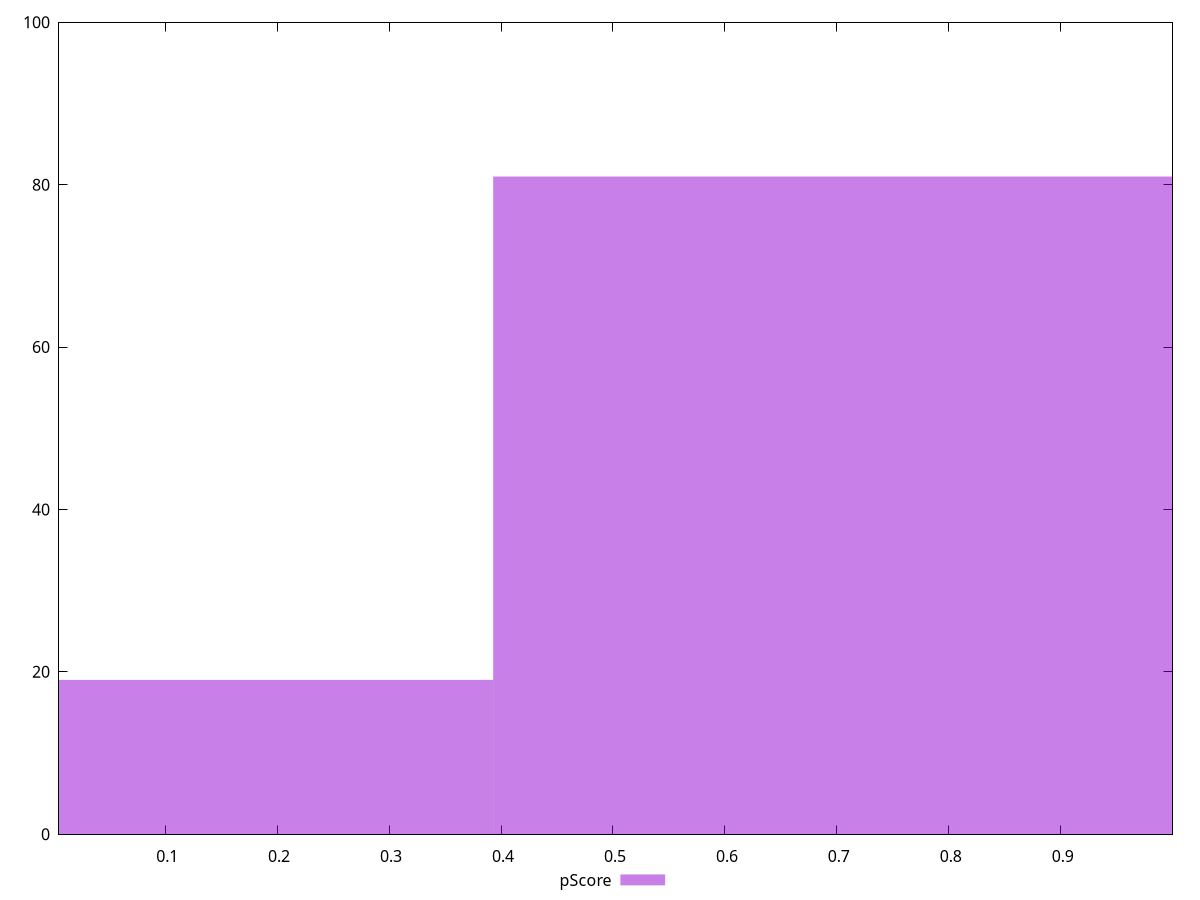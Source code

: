 reset

$pScore <<EOF
0 19
0.786000109758811 81
EOF

set key outside below
set boxwidth 0.786000109758811
set xrange [0.005175296482627045:0.9998082884988353]
set yrange [0:100]
set trange [0:100]
set style fill transparent solid 0.5 noborder
set terminal svg size 640, 490 enhanced background rgb 'white'
set output "reports/report_00027_2021-02-24T12-40-31.850Z/cumulative-layout-shift/samples/astro/pScore/histogram.svg"

plot $pScore title "pScore" with boxes

reset
